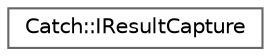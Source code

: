 digraph "Graphical Class Hierarchy"
{
 // LATEX_PDF_SIZE
  bgcolor="transparent";
  edge [fontname=Helvetica,fontsize=10,labelfontname=Helvetica,labelfontsize=10];
  node [fontname=Helvetica,fontsize=10,shape=box,height=0.2,width=0.4];
  rankdir="LR";
  Node0 [id="Node000000",label="Catch::IResultCapture",height=0.2,width=0.4,color="grey40", fillcolor="white", style="filled",URL="$struct_catch_1_1_i_result_capture.html",tooltip=" "];
}
